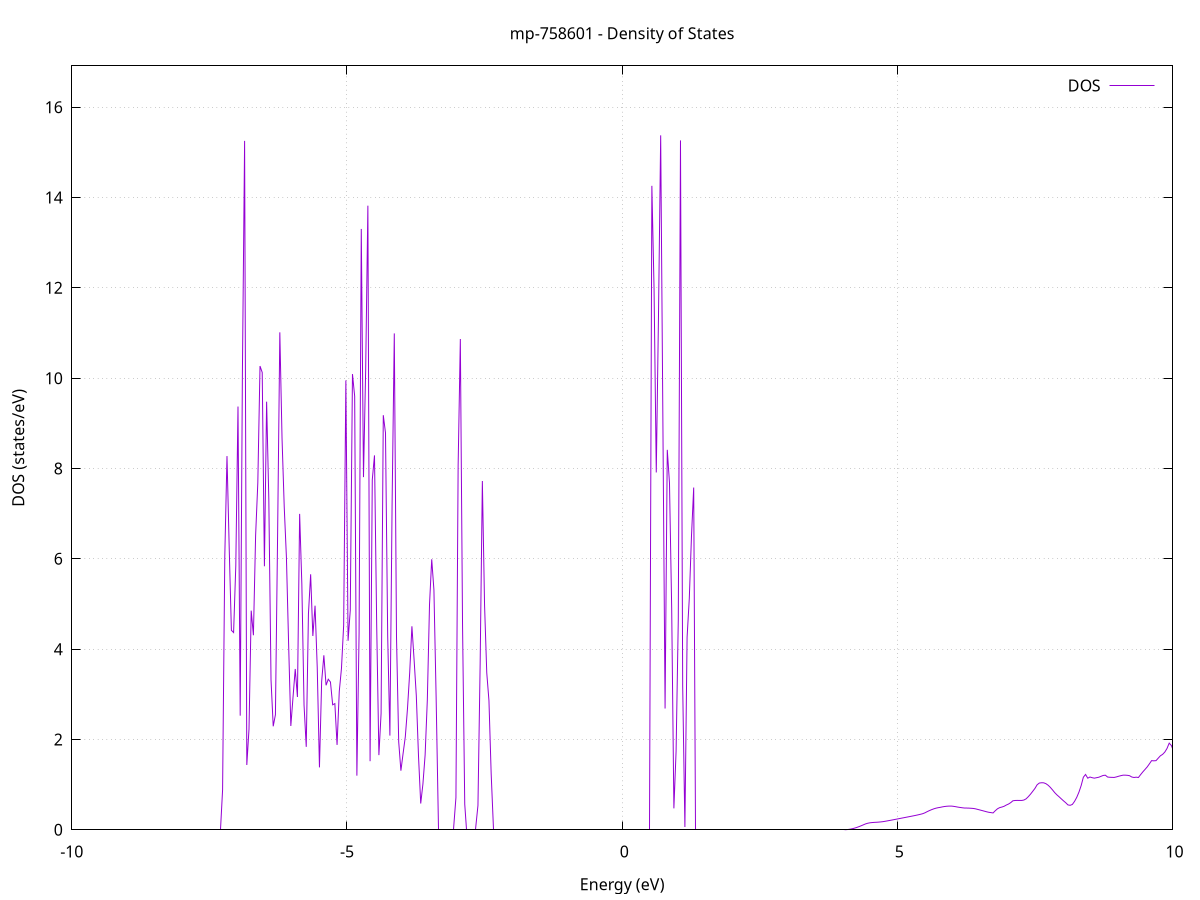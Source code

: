 set title 'mp-758601 - Density of States'
set xlabel 'Energy (eV)'
set ylabel 'DOS (states/eV)'
set grid
set xrange [-10:10]
set yrange [0:16.915]
set xzeroaxis lt -1
set terminal png size 800,600
set output 'mp-758601_dos_gnuplot.png'
plot '-' using 1:2 with lines title 'DOS'
-54.340600 0.000000
-54.300600 0.000000
-54.260600 0.000000
-54.220600 0.000000
-54.180600 0.000000
-54.140600 0.000000
-54.100600 0.000000
-54.060600 0.000000
-54.020600 0.000000
-53.980600 0.000000
-53.940600 0.000000
-53.900600 0.000000
-53.860600 0.000000
-53.820600 0.000000
-53.780600 0.000000
-53.740600 0.000000
-53.700600 0.000000
-53.660600 0.000000
-53.620600 0.000000
-53.580600 0.000000
-53.540600 0.000000
-53.500600 0.000000
-53.460600 0.000000
-53.420600 0.000000
-53.380600 0.000000
-53.340600 0.000000
-53.300600 0.000000
-53.260600 0.000000
-53.220600 0.000000
-53.180600 0.000000
-53.140600 0.000000
-53.100600 0.000000
-53.060600 0.000000
-53.020600 0.000000
-52.980600 0.000000
-52.940600 0.000000
-52.900600 0.000000
-52.860600 0.000000
-52.820600 0.000000
-52.780600 0.000000
-52.740600 0.000000
-52.700600 0.000000
-52.660600 0.000000
-52.620600 0.000000
-52.580600 0.000000
-52.540600 0.000000
-52.500600 0.000000
-52.460600 0.000000
-52.420600 0.000000
-52.380600 0.000000
-52.340600 0.000000
-52.300600 0.000000
-52.260600 0.000000
-52.220600 0.000000
-52.180600 0.000000
-52.140600 0.000000
-52.100600 0.000000
-52.060600 0.000000
-52.020600 0.000000
-51.980600 0.000000
-51.940600 0.000000
-51.900600 0.000000
-51.860600 0.000000
-51.820600 0.000000
-51.780600 0.000000
-51.740600 0.000000
-51.700600 0.000000
-51.660600 0.000000
-51.620600 0.000000
-51.580600 0.000000
-51.540600 0.000000
-51.500600 0.000000
-51.460600 0.000000
-51.420600 0.000000
-51.380600 0.000000
-51.340600 0.000000
-51.300600 0.000000
-51.260600 0.000000
-51.220600 0.000000
-51.180600 0.000000
-51.140600 0.000000
-51.100600 0.000000
-51.060600 0.000000
-51.020600 0.000000
-50.980600 0.000000
-50.940600 0.000000
-50.900600 0.000000
-50.860600 0.000000
-50.820600 0.000000
-50.780600 0.000000
-50.740600 0.000000
-50.700600 0.000000
-50.660600 0.000000
-50.620600 0.000000
-50.580600 0.000000
-50.540600 0.000000
-50.500600 81.919300
-50.460600 0.000000
-50.420600 0.000000
-50.380600 0.000000
-50.340600 0.000000
-50.300600 0.000000
-50.260600 0.000000
-50.220600 0.000000
-50.180600 0.000000
-50.140600 0.000000
-50.100600 0.000000
-50.060600 0.000000
-50.020600 0.000000
-49.980600 0.000000
-49.940600 0.000000
-49.900600 0.000000
-49.860600 0.000000
-49.820600 0.000000
-49.780600 0.000000
-49.740600 0.000000
-49.700600 0.000000
-49.660600 0.000000
-49.620600 0.000000
-49.580600 0.000000
-49.540600 0.000000
-49.500600 0.000000
-49.460600 0.000000
-49.420500 0.000000
-49.380500 0.000000
-49.340500 0.000000
-49.300500 0.000000
-49.260500 0.000000
-49.220500 0.000000
-49.180500 0.000000
-49.140500 0.000000
-49.100500 0.000000
-49.060500 0.000000
-49.020500 0.000000
-48.980500 0.000000
-48.940500 0.000000
-48.900500 0.000000
-48.860500 0.000000
-48.820500 0.000000
-48.780500 0.000000
-48.740500 0.000000
-48.700500 0.000000
-48.660500 0.000000
-48.620500 0.000000
-48.580500 0.000000
-48.540500 0.000000
-48.500500 0.000000
-48.460500 0.000000
-48.420500 0.000000
-48.380500 0.000000
-48.340500 0.000000
-48.300500 0.000000
-48.260500 0.000000
-48.220500 0.000000
-48.180500 0.000000
-48.140500 0.000000
-48.100500 0.000000
-48.060500 0.000000
-48.020500 0.000000
-47.980500 0.000000
-47.940500 0.000000
-47.900500 0.000000
-47.860500 0.000000
-47.820500 0.000000
-47.780500 0.000000
-47.740500 0.000000
-47.700500 0.000000
-47.660500 0.000000
-47.620500 0.000000
-47.580500 0.000000
-47.540500 0.000000
-47.500500 0.000000
-47.460500 0.000000
-47.420500 0.000000
-47.380500 0.000000
-47.340500 0.000000
-47.300500 0.000000
-47.260500 0.000000
-47.220500 0.000000
-47.180500 0.000000
-47.140500 0.000000
-47.100500 0.000000
-47.060500 0.000000
-47.020500 0.000000
-46.980500 0.000000
-46.940500 0.000000
-46.900500 0.000000
-46.860500 0.000000
-46.820500 0.000000
-46.780500 0.000000
-46.740500 0.000000
-46.700500 0.000000
-46.660500 0.000000
-46.620500 0.000000
-46.580500 0.000000
-46.540500 0.000000
-46.500500 0.000000
-46.460500 0.000000
-46.420500 0.000000
-46.380500 0.000000
-46.340500 0.000000
-46.300500 0.000000
-46.260500 0.000000
-46.220500 0.000000
-46.180500 0.000000
-46.140500 0.000000
-46.100500 0.000000
-46.060500 0.000000
-46.020500 0.000000
-45.980500 0.000000
-45.940500 0.000000
-45.900500 0.000000
-45.860500 0.000000
-45.820500 0.000000
-45.780500 0.000000
-45.740500 0.000000
-45.700500 0.000000
-45.660500 0.000000
-45.620500 0.000000
-45.580500 0.000000
-45.540500 0.000000
-45.500500 0.000000
-45.460500 0.000000
-45.420500 0.000000
-45.380500 0.000000
-45.340500 0.000000
-45.300500 0.000000
-45.260500 0.000000
-45.220500 0.000000
-45.180500 0.000000
-45.140500 0.000000
-45.100500 0.000000
-45.060500 0.000000
-45.020500 0.000000
-44.980500 0.000000
-44.940500 0.000000
-44.900500 0.000000
-44.860500 0.000000
-44.820500 0.000000
-44.780500 0.000000
-44.740500 0.000000
-44.700500 0.000000
-44.660500 0.000000
-44.620500 0.000000
-44.580500 0.000000
-44.540500 0.000000
-44.500500 0.000000
-44.460500 0.000000
-44.420500 0.000000
-44.380500 0.000000
-44.340500 0.000000
-44.300500 0.000000
-44.260500 0.000000
-44.220500 0.000000
-44.180500 0.000000
-44.140500 0.000000
-44.100500 0.000000
-44.060500 0.000000
-44.020500 0.000000
-43.980500 0.000000
-43.940500 0.000000
-43.900500 0.000000
-43.860500 0.000000
-43.820500 0.000000
-43.780500 0.000000
-43.740500 0.000000
-43.700500 0.000000
-43.660500 0.000000
-43.620500 0.000000
-43.580500 0.000000
-43.540500 0.000000
-43.500500 0.000000
-43.460500 0.000000
-43.420500 0.000000
-43.380500 0.000000
-43.340500 0.000000
-43.300500 0.000000
-43.260500 0.000000
-43.220500 0.000000
-43.180500 0.000000
-43.140500 0.000000
-43.100500 0.000000
-43.060500 0.000000
-43.020500 0.000000
-42.980500 0.000000
-42.940500 0.000000
-42.900500 0.000000
-42.860500 0.000000
-42.820500 0.000000
-42.780500 0.000000
-42.740500 0.000000
-42.700500 0.000000
-42.660500 0.000000
-42.620500 0.000000
-42.580500 0.000000
-42.540500 0.000000
-42.500500 0.000000
-42.460500 0.000000
-42.420500 0.000000
-42.380500 0.000000
-42.340500 0.000000
-42.300500 0.000000
-42.260500 0.000000
-42.220500 0.000000
-42.180500 0.000000
-42.140500 0.000000
-42.100500 0.000000
-42.060500 0.000000
-42.020500 0.000000
-41.980500 0.000000
-41.940500 0.000000
-41.900500 0.000000
-41.860500 0.000000
-41.820500 0.000000
-41.780500 0.000000
-41.740500 0.000000
-41.700500 0.000000
-41.660500 0.000000
-41.620500 0.000000
-41.580500 0.000000
-41.540500 0.000000
-41.500500 0.000000
-41.460500 0.000000
-41.420500 0.000000
-41.380500 0.000000
-41.340500 0.000000
-41.300500 0.000000
-41.260500 0.000000
-41.220500 0.000000
-41.180400 0.000000
-41.140400 0.000000
-41.100400 0.000000
-41.060400 0.000000
-41.020400 0.000000
-40.980400 0.000000
-40.940400 0.000000
-40.900400 0.000000
-40.860400 0.000000
-40.820400 0.000000
-40.780400 0.000000
-40.740400 0.000000
-40.700400 0.000000
-40.660400 0.000000
-40.620400 0.000000
-40.580400 0.000000
-40.540400 0.000000
-40.500400 0.000000
-40.460400 0.000000
-40.420400 0.000000
-40.380400 0.000000
-40.340400 0.000000
-40.300400 0.000000
-40.260400 0.000000
-40.220400 0.000000
-40.180400 0.000000
-40.140400 0.000000
-40.100400 0.000000
-40.060400 0.000000
-40.020400 0.000000
-39.980400 0.000000
-39.940400 0.000000
-39.900400 0.000000
-39.860400 0.000000
-39.820400 0.000000
-39.780400 0.000000
-39.740400 0.000000
-39.700400 0.000000
-39.660400 0.000000
-39.620400 0.000000
-39.580400 0.000000
-39.540400 0.000000
-39.500400 0.000000
-39.460400 0.000000
-39.420400 0.000000
-39.380400 0.000000
-39.340400 0.000000
-39.300400 0.000000
-39.260400 0.000000
-39.220400 0.000000
-39.180400 0.000000
-39.140400 0.000000
-39.100400 0.000000
-39.060400 0.000000
-39.020400 0.000000
-38.980400 0.000000
-38.940400 0.000000
-38.900400 0.000000
-38.860400 0.000000
-38.820400 0.000000
-38.780400 0.000000
-38.740400 0.000000
-38.700400 0.000000
-38.660400 0.000000
-38.620400 0.000000
-38.580400 0.000000
-38.540400 0.000000
-38.500400 0.000000
-38.460400 0.000000
-38.420400 0.000000
-38.380400 0.000000
-38.340400 0.000000
-38.300400 0.000000
-38.260400 0.000000
-38.220400 0.000000
-38.180400 0.000000
-38.140400 0.000000
-38.100400 0.000000
-38.060400 0.000000
-38.020400 0.000000
-37.980400 0.000000
-37.940400 0.000000
-37.900400 0.000000
-37.860400 0.000000
-37.820400 0.000000
-37.780400 0.000000
-37.740400 0.000000
-37.700400 0.000000
-37.660400 0.000000
-37.620400 0.000000
-37.580400 0.000000
-37.540400 0.000000
-37.500400 0.000000
-37.460400 0.000000
-37.420400 0.000000
-37.380400 0.000000
-37.340400 0.000000
-37.300400 0.000000
-37.260400 0.000000
-37.220400 0.000000
-37.180400 0.000000
-37.140400 0.000000
-37.100400 0.000000
-37.060400 0.000000
-37.020400 0.000000
-36.980400 0.000000
-36.940400 0.000000
-36.900400 0.000000
-36.860400 0.000000
-36.820400 0.000000
-36.780400 0.000000
-36.740400 0.000000
-36.700400 0.000000
-36.660400 0.000000
-36.620400 0.000000
-36.580400 0.000000
-36.540400 0.000000
-36.500400 0.000000
-36.460400 0.000000
-36.420400 0.000000
-36.380400 0.000000
-36.340400 0.000000
-36.300400 0.000000
-36.260400 0.000000
-36.220400 0.000000
-36.180400 0.000000
-36.140400 0.000000
-36.100400 0.000000
-36.060400 0.000000
-36.020400 0.000000
-35.980400 0.000000
-35.940400 0.000000
-35.900400 0.000000
-35.860400 0.000000
-35.820400 0.000000
-35.780400 0.000000
-35.740400 0.000000
-35.700400 0.000000
-35.660400 0.000000
-35.620400 0.000000
-35.580400 0.000000
-35.540400 0.000000
-35.500400 0.000000
-35.460400 0.000000
-35.420400 0.000000
-35.380400 0.000000
-35.340400 0.000000
-35.300400 0.000000
-35.260400 0.000000
-35.220400 0.000000
-35.180400 0.000000
-35.140400 0.000000
-35.100400 0.000000
-35.060400 0.000000
-35.020400 0.000000
-34.980400 0.000000
-34.940400 0.000000
-34.900400 0.000000
-34.860400 0.000000
-34.820400 0.000000
-34.780400 0.000000
-34.740400 0.000000
-34.700400 0.000000
-34.660400 0.000000
-34.620400 0.000000
-34.580400 0.000000
-34.540400 0.000000
-34.500400 0.000000
-34.460400 0.000000
-34.420400 0.000000
-34.380400 0.000000
-34.340400 0.000000
-34.300400 0.000000
-34.260400 0.000000
-34.220400 0.000000
-34.180400 0.000000
-34.140400 0.000000
-34.100400 0.000000
-34.060400 0.000000
-34.020400 0.000000
-33.980400 0.000000
-33.940400 0.000000
-33.900400 0.000000
-33.860400 0.000000
-33.820400 0.000000
-33.780400 0.000000
-33.740400 0.000000
-33.700400 0.000000
-33.660400 0.000000
-33.620400 0.000000
-33.580400 0.000000
-33.540400 0.000000
-33.500400 0.000000
-33.460400 0.000000
-33.420400 0.000000
-33.380400 0.000000
-33.340400 0.000000
-33.300400 0.000000
-33.260400 0.000000
-33.220400 0.000000
-33.180400 0.000000
-33.140400 0.000000
-33.100400 0.000000
-33.060400 0.000000
-33.020400 0.000000
-32.980400 0.000000
-32.940300 0.000000
-32.900300 0.000000
-32.860300 0.000000
-32.820300 0.000000
-32.780300 0.000000
-32.740300 0.000000
-32.700300 0.000000
-32.660300 0.000000
-32.620300 0.000000
-32.580300 0.000000
-32.540300 0.000000
-32.500300 0.000000
-32.460300 0.000000
-32.420300 0.000000
-32.380300 0.000000
-32.340300 0.000000
-32.300300 0.000000
-32.260300 0.000000
-32.220300 0.000000
-32.180300 0.000000
-32.140300 0.000000
-32.100300 0.000000
-32.060300 0.000000
-32.020300 0.000000
-31.980300 0.000000
-31.940300 0.000000
-31.900300 0.000000
-31.860300 0.000000
-31.820300 0.000000
-31.780300 0.000000
-31.740300 0.000000
-31.700300 0.000000
-31.660300 0.000000
-31.620300 0.000000
-31.580300 0.000000
-31.540300 0.000000
-31.500300 0.000000
-31.460300 0.000000
-31.420300 0.000000
-31.380300 0.000000
-31.340300 0.000000
-31.300300 0.000000
-31.260300 0.000000
-31.220300 0.000000
-31.180300 0.000000
-31.140300 0.000000
-31.100300 0.000000
-31.060300 0.000000
-31.020300 0.000000
-30.980300 0.000000
-30.940300 0.000000
-30.900300 0.000000
-30.860300 0.000000
-30.820300 0.000000
-30.780300 0.000000
-30.740300 0.000000
-30.700300 0.000000
-30.660300 0.000000
-30.620300 0.000000
-30.580300 0.000000
-30.540300 0.000000
-30.500300 0.000000
-30.460300 0.000000
-30.420300 0.000000
-30.380300 0.000000
-30.340300 0.000000
-30.300300 0.000000
-30.260300 0.000000
-30.220300 0.000000
-30.180300 0.000000
-30.140300 0.000000
-30.100300 0.000000
-30.060300 0.000000
-30.020300 0.000000
-29.980300 0.000000
-29.940300 0.000000
-29.900300 0.000000
-29.860300 0.000000
-29.820300 0.000000
-29.780300 0.000000
-29.740300 0.000000
-29.700300 0.000000
-29.660300 0.000000
-29.620300 0.000000
-29.580300 0.000000
-29.540300 0.000000
-29.500300 0.000000
-29.460300 0.000000
-29.420300 0.000000
-29.380300 0.000000
-29.340300 0.000000
-29.300300 0.000000
-29.260300 0.000000
-29.220300 0.000000
-29.180300 0.000000
-29.140300 0.000000
-29.100300 0.000000
-29.060300 0.000000
-29.020300 0.000000
-28.980300 0.000000
-28.940300 0.000000
-28.900300 0.000000
-28.860300 0.000000
-28.820300 0.000000
-28.780300 0.000000
-28.740300 0.000000
-28.700300 0.000000
-28.660300 0.000000
-28.620300 0.000000
-28.580300 0.000000
-28.540300 0.000000
-28.500300 0.000000
-28.460300 0.000000
-28.420300 0.000000
-28.380300 0.000000
-28.340300 0.000000
-28.300300 0.000000
-28.260300 0.000000
-28.220300 0.000000
-28.180300 0.000000
-28.140300 0.000000
-28.100300 0.000000
-28.060300 0.000000
-28.020300 0.000000
-27.980300 0.000000
-27.940300 0.000000
-27.900300 0.000000
-27.860300 0.000000
-27.820300 0.000000
-27.780300 0.000000
-27.740300 0.000000
-27.700300 0.000000
-27.660300 0.000000
-27.620300 0.000000
-27.580300 0.000000
-27.540300 0.000000
-27.500300 0.000000
-27.460300 0.000000
-27.420300 0.000000
-27.380300 0.000000
-27.340300 0.000000
-27.300300 0.000000
-27.260300 0.000000
-27.220300 0.000000
-27.180300 0.000000
-27.140300 0.000000
-27.100300 0.000000
-27.060300 0.000000
-27.020300 0.000000
-26.980300 0.000000
-26.940300 0.000000
-26.900300 0.000000
-26.860300 0.000000
-26.820300 0.000000
-26.780300 0.000000
-26.740300 0.000000
-26.700300 0.000000
-26.660300 0.000000
-26.620300 0.000000
-26.580300 0.000000
-26.540300 0.000000
-26.500300 0.000000
-26.460300 0.000000
-26.420300 0.000000
-26.380300 0.000000
-26.340300 0.000000
-26.300300 0.000000
-26.260300 0.000000
-26.220300 0.000000
-26.180300 0.000000
-26.140300 0.000000
-26.100300 0.000000
-26.060300 0.000000
-26.020300 0.000000
-25.980300 0.000000
-25.940300 0.000000
-25.900300 0.000000
-25.860300 0.000000
-25.820300 0.000000
-25.780300 0.000000
-25.740300 0.000000
-25.700300 0.000000
-25.660300 0.000000
-25.620300 0.000000
-25.580300 0.000000
-25.540300 0.000000
-25.500300 0.000000
-25.460300 0.000000
-25.420300 0.000000
-25.380300 0.000000
-25.340300 0.000000
-25.300300 0.000000
-25.260300 0.000000
-25.220300 0.000000
-25.180300 0.000000
-25.140300 0.000000
-25.100300 0.000000
-25.060300 0.000000
-25.020300 0.000000
-24.980300 0.000000
-24.940300 0.000000
-24.900300 0.000000
-24.860300 0.000000
-24.820300 0.000000
-24.780300 0.000000
-24.740300 0.000000
-24.700200 0.000000
-24.660200 0.000000
-24.620200 0.000000
-24.580200 0.000000
-24.540200 0.000000
-24.500200 0.000000
-24.460200 0.000000
-24.420200 1.966200
-24.380200 5.095800
-24.340200 8.938800
-24.300200 7.732400
-24.260200 2.496600
-24.220200 0.000000
-24.180200 0.000000
-24.140200 0.000000
-24.100200 0.000000
-24.060200 0.000000
-24.020200 0.000000
-23.980200 2.233300
-23.940200 5.059800
-23.900200 20.601200
-23.860200 12.295300
-23.820200 2.234800
-23.780200 13.708500
-23.740200 13.222000
-23.700200 0.000000
-23.660200 0.000000
-23.620200 0.000000
-23.580200 49.134000
-23.540200 15.396500
-23.500200 0.000000
-23.460200 0.000000
-23.420200 0.000000
-23.380200 0.000000
-23.340200 0.000000
-23.300200 0.000000
-23.260200 0.000000
-23.220200 0.000000
-23.180200 0.000000
-23.140200 0.000000
-23.100200 0.000000
-23.060200 0.000000
-23.020200 0.000000
-22.980200 0.000000
-22.940200 0.000000
-22.900200 0.000000
-22.860200 0.000000
-22.820200 0.000000
-22.780200 0.000000
-22.740200 0.000000
-22.700200 0.000000
-22.660200 0.000000
-22.620200 0.000000
-22.580200 0.000000
-22.540200 0.000000
-22.500200 0.000000
-22.460200 0.000000
-22.420200 0.000000
-22.380200 0.000000
-22.340200 0.000000
-22.300200 0.000000
-22.260200 0.000000
-22.220200 0.000000
-22.180200 0.000000
-22.140200 0.000000
-22.100200 0.000000
-22.060200 0.000000
-22.020200 0.000000
-21.980200 0.000000
-21.940200 0.000000
-21.900200 0.000000
-21.860200 0.000000
-21.820200 0.000000
-21.780200 0.000000
-21.740200 0.000000
-21.700200 0.000000
-21.660200 0.000000
-21.620200 0.000000
-21.580200 0.000000
-21.540200 0.000000
-21.500200 0.000000
-21.460200 0.000000
-21.420200 0.000000
-21.380200 0.000000
-21.340200 0.000000
-21.300200 0.000000
-21.260200 0.000000
-21.220200 0.000000
-21.180200 0.000000
-21.140200 0.000000
-21.100200 0.000000
-21.060200 0.000000
-21.020200 0.000000
-20.980200 0.000000
-20.940200 0.000000
-20.900200 0.000000
-20.860200 0.000000
-20.820200 0.000000
-20.780200 0.000000
-20.740200 0.000000
-20.700200 0.000000
-20.660200 0.000000
-20.620200 0.000000
-20.580200 0.000000
-20.540200 0.000000
-20.500200 0.000000
-20.460200 0.000000
-20.420200 0.000000
-20.380200 0.000000
-20.340200 0.000000
-20.300200 0.000000
-20.260200 0.000000
-20.220200 0.000000
-20.180200 0.000000
-20.140200 0.000000
-20.100200 0.000000
-20.060200 0.000000
-20.020200 0.000000
-19.980200 0.000000
-19.940200 0.000000
-19.900200 0.000000
-19.860200 0.000000
-19.820200 0.000000
-19.780200 0.000000
-19.740200 0.000000
-19.700200 0.000000
-19.660200 0.000000
-19.620200 0.000000
-19.580200 0.000000
-19.540200 0.000000
-19.500200 0.000000
-19.460200 0.000000
-19.420200 0.000000
-19.380200 0.000000
-19.340200 0.000000
-19.300200 0.000000
-19.260200 0.000000
-19.220200 0.000000
-19.180200 0.000000
-19.140200 0.000000
-19.100200 0.000000
-19.060200 0.000000
-19.020200 0.000000
-18.980200 0.000000
-18.940200 0.000000
-18.900200 0.000000
-18.860200 0.000000
-18.820200 0.000000
-18.780200 0.000000
-18.740200 0.000000
-18.700200 0.000000
-18.660200 0.000000
-18.620200 0.000000
-18.580200 0.000000
-18.540200 0.000000
-18.500200 0.000000
-18.460200 0.000000
-18.420200 0.000000
-18.380200 0.000000
-18.340200 0.000000
-18.300200 0.000000
-18.260200 0.000000
-18.220200 0.000000
-18.180200 0.000000
-18.140200 0.000000
-18.100200 0.000000
-18.060200 0.000000
-18.020200 0.000000
-17.980200 0.000000
-17.940200 0.000000
-17.900200 0.000000
-17.860200 0.000000
-17.820200 0.000000
-17.780200 0.000000
-17.740200 0.000000
-17.700200 0.000000
-17.660200 0.000000
-17.620200 0.000000
-17.580200 0.000000
-17.540200 0.000000
-17.500200 0.000000
-17.460200 0.000000
-17.420200 0.000000
-17.380200 0.000000
-17.340200 0.000000
-17.300200 0.000000
-17.260200 0.000000
-17.220200 0.000000
-17.180200 0.000000
-17.140200 0.000000
-17.100200 0.000000
-17.060200 0.000000
-17.020200 0.000000
-16.980200 0.000000
-16.940200 0.000000
-16.900200 0.000000
-16.860200 0.000000
-16.820200 0.000000
-16.780200 0.000000
-16.740200 0.000000
-16.700200 0.000000
-16.660200 0.000000
-16.620200 0.000000
-16.580200 0.000000
-16.540200 0.000000
-16.500200 0.000000
-16.460100 0.000000
-16.420100 0.000000
-16.380100 0.000000
-16.340100 0.000000
-16.300100 0.000000
-16.260100 0.000000
-16.220100 0.000000
-16.180100 0.000000
-16.140100 0.000000
-16.100100 0.000000
-16.060100 0.000000
-16.020100 0.000000
-15.980100 0.000000
-15.940100 0.000000
-15.900100 0.000000
-15.860100 0.000000
-15.820100 0.000000
-15.780100 0.000000
-15.740100 0.000000
-15.700100 0.000000
-15.660100 0.000000
-15.620100 0.000000
-15.580100 0.000000
-15.540100 0.000000
-15.500100 0.000000
-15.460100 0.000000
-15.420100 0.000000
-15.380100 0.000000
-15.340100 0.000000
-15.300100 0.000000
-15.260100 0.000000
-15.220100 0.000000
-15.180100 0.000000
-15.140100 0.000000
-15.100100 0.000000
-15.060100 0.000000
-15.020100 0.000000
-14.980100 0.000000
-14.940100 0.000000
-14.900100 0.000000
-14.860100 0.000000
-14.820100 0.000000
-14.780100 0.000000
-14.740100 0.000000
-14.700100 0.000000
-14.660100 0.000000
-14.620100 0.000000
-14.580100 0.000000
-14.540100 0.000000
-14.500100 0.000000
-14.460100 0.000000
-14.420100 0.000000
-14.380100 0.000000
-14.340100 0.000000
-14.300100 0.000000
-14.260100 0.000000
-14.220100 0.000000
-14.180100 0.000000
-14.140100 0.000000
-14.100100 0.000000
-14.060100 0.000000
-14.020100 0.000000
-13.980100 0.000000
-13.940100 0.000000
-13.900100 0.000000
-13.860100 0.000000
-13.820100 0.000000
-13.780100 0.000000
-13.740100 0.000000
-13.700100 0.000000
-13.660100 0.000000
-13.620100 0.000000
-13.580100 0.000000
-13.540100 0.000000
-13.500100 0.000000
-13.460100 0.000000
-13.420100 0.000000
-13.380100 0.000000
-13.340100 0.000000
-13.300100 0.000000
-13.260100 0.000000
-13.220100 0.000000
-13.180100 0.000000
-13.140100 0.000000
-13.100100 0.000000
-13.060100 0.000000
-13.020100 0.000000
-12.980100 0.000000
-12.940100 0.000000
-12.900100 0.000000
-12.860100 0.000000
-12.820100 0.000000
-12.780100 0.000000
-12.740100 0.000000
-12.700100 0.000000
-12.660100 0.000000
-12.620100 0.000000
-12.580100 0.000000
-12.540100 0.000000
-12.500100 0.000000
-12.460100 0.000000
-12.420100 0.000000
-12.380100 0.000000
-12.340100 0.000000
-12.300100 0.000000
-12.260100 0.000000
-12.220100 0.000000
-12.180100 0.000000
-12.140100 0.000000
-12.100100 0.000000
-12.060100 0.000000
-12.020100 0.000000
-11.980100 0.000000
-11.940100 0.000000
-11.900100 0.000000
-11.860100 0.000000
-11.820100 0.000000
-11.780100 0.000000
-11.740100 0.000000
-11.700100 0.000000
-11.660100 0.000000
-11.620100 0.000000
-11.580100 0.000000
-11.540100 0.000000
-11.500100 0.000000
-11.460100 0.000000
-11.420100 0.000000
-11.380100 0.000000
-11.340100 0.000000
-11.300100 0.000000
-11.260100 0.000000
-11.220100 0.000000
-11.180100 0.000000
-11.140100 0.000000
-11.100100 0.000000
-11.060100 0.000000
-11.020100 0.000000
-10.980100 0.000000
-10.940100 0.000000
-10.900100 0.000000
-10.860100 0.000000
-10.820100 0.000000
-10.780100 0.000000
-10.740100 0.000000
-10.700100 0.000000
-10.660100 0.000000
-10.620100 0.000000
-10.580100 0.000000
-10.540100 0.000000
-10.500100 0.000000
-10.460100 0.000000
-10.420100 0.000000
-10.380100 0.000000
-10.340100 0.000000
-10.300100 0.000000
-10.260100 0.000000
-10.220100 0.000000
-10.180100 0.000000
-10.140100 0.000000
-10.100100 0.000000
-10.060100 0.000000
-10.020100 0.000000
-9.980100 0.000000
-9.940100 0.000000
-9.900100 0.000000
-9.860100 0.000000
-9.820100 0.000000
-9.780100 0.000000
-9.740100 0.000000
-9.700100 0.000000
-9.660100 0.000000
-9.620100 0.000000
-9.580100 0.000000
-9.540100 0.000000
-9.500100 0.000000
-9.460100 0.000000
-9.420100 0.000000
-9.380100 0.000000
-9.340100 0.000000
-9.300100 0.000000
-9.260100 0.000000
-9.220100 0.000000
-9.180100 0.000000
-9.140100 0.000000
-9.100100 0.000000
-9.060100 0.000000
-9.020100 0.000000
-8.980100 0.000000
-8.940100 0.000000
-8.900100 0.000000
-8.860100 0.000000
-8.820100 0.000000
-8.780100 0.000000
-8.740100 0.000000
-8.700100 0.000000
-8.660100 0.000000
-8.620100 0.000000
-8.580100 0.000000
-8.540100 0.000000
-8.500100 0.000000
-8.460100 0.000000
-8.420100 0.000000
-8.380100 0.000000
-8.340100 0.000000
-8.300100 0.000000
-8.260100 0.000000
-8.220000 0.000000
-8.180000 0.000000
-8.140000 0.000000
-8.100000 0.000000
-8.060000 0.000000
-8.020000 0.000000
-7.980000 0.000000
-7.940000 0.000000
-7.900000 0.000000
-7.860000 0.000000
-7.820000 0.000000
-7.780000 0.000000
-7.740000 0.000000
-7.700000 0.000000
-7.660000 0.000000
-7.620000 0.000000
-7.580000 0.000000
-7.540000 0.000000
-7.500000 0.000000
-7.460000 0.000000
-7.420000 0.000000
-7.380000 0.000000
-7.340000 0.000000
-7.300000 0.000000
-7.260000 0.882900
-7.220000 6.052400
-7.180000 8.274700
-7.140000 6.256400
-7.100000 4.416100
-7.060000 4.367400
-7.020000 5.846100
-6.980000 9.372300
-6.940000 2.527400
-6.900000 10.112200
-6.860000 15.254600
-6.820000 1.434400
-6.780000 2.229900
-6.740000 4.852900
-6.700000 4.307700
-6.660000 6.516300
-6.620000 7.681600
-6.580000 10.268000
-6.540000 10.126500
-6.500000 5.834300
-6.460000 9.479300
-6.420000 7.316900
-6.380000 3.319800
-6.340000 2.291300
-6.300000 2.546900
-6.260000 6.566100
-6.220000 11.015100
-6.180000 8.673400
-6.140000 7.150900
-6.100000 6.030800
-6.060000 4.101700
-6.020000 2.298300
-5.980000 2.938600
-5.940000 3.560500
-5.900000 2.939900
-5.860000 6.995400
-5.820000 5.443200
-5.780000 2.764000
-5.740000 1.836100
-5.700000 4.783900
-5.660000 5.656900
-5.620000 4.290600
-5.580000 4.962300
-5.540000 3.585800
-5.500000 1.381400
-5.460000 3.283700
-5.420000 3.863000
-5.380000 3.199700
-5.340000 3.333300
-5.300000 3.271500
-5.260000 2.767300
-5.220000 2.794100
-5.180000 1.879100
-5.140000 3.061200
-5.100000 3.573000
-5.060000 4.530900
-5.020000 9.950200
-4.980000 4.185000
-4.940000 4.859300
-4.900000 10.090800
-4.860000 9.598200
-4.820000 1.197800
-4.780000 4.343600
-4.740000 13.304900
-4.700000 7.809100
-4.660000 10.198400
-4.620000 13.819500
-4.580000 1.518000
-4.540000 7.749600
-4.500000 8.290000
-4.460000 4.538100
-4.420000 1.652600
-4.380000 2.579000
-4.340000 9.180100
-4.300000 8.790400
-4.260000 4.284300
-4.220000 2.085700
-4.180000 7.211700
-4.140000 10.991800
-4.100000 4.271200
-4.060000 1.947900
-4.020000 1.308200
-3.980000 1.691500
-3.940000 2.058400
-3.900000 2.690100
-3.860000 3.481400
-3.820000 4.505600
-3.780000 3.758600
-3.740000 2.969100
-3.700000 1.627200
-3.660000 0.581300
-3.620000 1.012700
-3.580000 1.654900
-3.540000 2.871900
-3.500000 4.989900
-3.460000 5.989100
-3.420000 5.310200
-3.380000 2.938200
-3.340000 0.000000
-3.300000 0.000000
-3.260000 0.000000
-3.220000 0.000000
-3.180000 0.000000
-3.140000 0.000000
-3.100000 0.000000
-3.060000 0.000000
-3.020000 0.712100
-2.980000 8.070200
-2.940000 10.867700
-2.900000 4.530100
-2.860000 0.566900
-2.820000 0.000000
-2.780000 0.000000
-2.740000 0.000000
-2.700000 0.000000
-2.660000 0.000000
-2.620000 0.538100
-2.580000 3.669400
-2.540000 7.722400
-2.500000 4.978200
-2.460000 3.475900
-2.420000 2.857900
-2.380000 1.247600
-2.340000 0.000000
-2.300000 0.000000
-2.260000 0.000000
-2.220000 0.000000
-2.180000 0.000000
-2.140000 0.000000
-2.100000 0.000000
-2.060000 0.000000
-2.020000 0.000000
-1.980000 0.000000
-1.940000 0.000000
-1.900000 0.000000
-1.860000 0.000000
-1.820000 0.000000
-1.780000 0.000000
-1.740000 0.000000
-1.700000 0.000000
-1.660000 0.000000
-1.620000 0.000000
-1.580000 0.000000
-1.540000 0.000000
-1.500000 0.000000
-1.460000 0.000000
-1.420000 0.000000
-1.380000 0.000000
-1.340000 0.000000
-1.300000 0.000000
-1.260000 0.000000
-1.220000 0.000000
-1.180000 0.000000
-1.140000 0.000000
-1.100000 0.000000
-1.060000 0.000000
-1.020000 0.000000
-0.980000 0.000000
-0.940000 0.000000
-0.900000 0.000000
-0.860000 0.000000
-0.820000 0.000000
-0.780000 0.000000
-0.740000 0.000000
-0.700000 0.000000
-0.660000 0.000000
-0.620000 0.000000
-0.580000 0.000000
-0.540000 0.000000
-0.500000 0.000000
-0.460000 0.000000
-0.420000 0.000000
-0.380000 0.000000
-0.340000 0.000000
-0.300000 0.000000
-0.260000 0.000000
-0.220000 0.000000
-0.180000 0.000000
-0.140000 0.000000
-0.100000 0.000000
-0.060000 0.000000
-0.020000 0.000000
0.020100 0.000000
0.060100 0.000000
0.100100 0.000000
0.140100 0.000000
0.180100 0.000000
0.220100 0.000000
0.260100 0.000000
0.300100 0.000000
0.340100 0.000000
0.380100 0.000000
0.420100 0.000000
0.460100 0.000000
0.500100 0.000000
0.540100 14.258700
0.580100 11.961200
0.620100 7.911900
0.660100 11.351900
0.700100 15.377400
0.740100 9.073500
0.780100 2.685500
0.820100 8.412800
0.860100 7.681200
0.900100 4.907500
0.940100 0.474200
0.980100 1.738700
1.020100 4.649000
1.060100 15.265000
1.100100 3.183000
1.140100 0.061600
1.180100 4.262400
1.220100 5.121600
1.260100 6.507600
1.300100 7.578200
1.340100 0.000000
1.380100 0.000000
1.420100 0.000000
1.460100 0.000000
1.500100 0.000000
1.540100 0.000000
1.580100 0.000000
1.620100 0.000000
1.660100 0.000000
1.700100 0.000000
1.740100 0.000000
1.780100 0.000000
1.820100 0.000000
1.860100 0.000000
1.900100 0.000000
1.940100 0.000000
1.980100 0.000000
2.020100 0.000000
2.060100 0.000000
2.100100 0.000000
2.140100 0.000000
2.180100 0.000000
2.220100 0.000000
2.260100 0.000000
2.300100 0.000000
2.340100 0.000000
2.380100 0.000000
2.420100 0.000000
2.460100 0.000000
2.500100 0.000000
2.540100 0.000000
2.580100 0.000000
2.620100 0.000000
2.660100 0.000000
2.700100 0.000000
2.740100 0.000000
2.780100 0.000000
2.820100 0.000000
2.860100 0.000000
2.900100 0.000000
2.940100 0.000000
2.980100 0.000000
3.020100 0.000000
3.060100 0.000000
3.100100 0.000000
3.140100 0.000000
3.180100 0.000000
3.220100 0.000000
3.260100 0.000000
3.300100 0.000000
3.340100 0.000000
3.380100 0.000000
3.420100 0.000000
3.460100 0.000000
3.500100 0.000000
3.540100 0.000000
3.580100 0.000000
3.620100 0.000000
3.660100 0.000000
3.700100 0.000000
3.740100 0.000000
3.780100 0.000000
3.820100 0.000000
3.860100 0.000000
3.900100 0.000000
3.940100 0.000000
3.980100 0.000000
4.020100 0.000000
4.060100 0.001600
4.100100 0.005900
4.140100 0.013000
4.180100 0.022700
4.220100 0.035200
4.260100 0.050400
4.300100 0.068100
4.340100 0.087300
4.380100 0.107900
4.420100 0.129100
4.460100 0.144000
4.500100 0.153900
4.540100 0.159700
4.580100 0.163700
4.620100 0.166200
4.660100 0.169800
4.700100 0.174100
4.740100 0.180000
4.780100 0.188400
4.820100 0.197300
4.860100 0.206300
4.900100 0.215500
4.940100 0.224800
4.980100 0.234200
5.020100 0.243800
5.060100 0.253300
5.100100 0.262800
5.140100 0.272300
5.180100 0.281900
5.220100 0.291400
5.260100 0.300900
5.300100 0.310500
5.340100 0.320700
5.380100 0.331500
5.420100 0.343000
5.460100 0.355700
5.500100 0.374700
5.540100 0.400000
5.580100 0.423100
5.620100 0.444000
5.660100 0.462600
5.700100 0.477700
5.740100 0.488600
5.780100 0.496700
5.820100 0.507400
5.860100 0.515600
5.900100 0.521300
5.940100 0.524500
5.980100 0.525000
6.020100 0.519200
6.060100 0.511200
6.100100 0.502000
6.140100 0.494300
6.180100 0.487400
6.220100 0.481600
6.260100 0.481000
6.300100 0.479300
6.340100 0.476300
6.380100 0.472400
6.420100 0.463800
6.460100 0.451200
6.500100 0.438500
6.540100 0.425800
6.580100 0.412600
6.620100 0.399200
6.660100 0.387600
6.700100 0.380300
6.740100 0.373000
6.780100 0.422200
6.820100 0.465000
6.860100 0.490800
6.900100 0.503400
6.940100 0.520200
6.980100 0.547600
7.020100 0.569500
7.060100 0.600600
7.100100 0.641900
7.140100 0.648700
7.180100 0.650600
7.220100 0.649600
7.260100 0.649000
7.300100 0.658800
7.340100 0.684900
7.380100 0.733000
7.420100 0.788400
7.460100 0.850900
7.500100 0.914800
7.540100 0.996100
7.580100 1.034900
7.620100 1.041300
7.660100 1.039800
7.700100 1.020700
7.740100 0.986100
7.780100 0.939100
7.820100 0.882600
7.860100 0.822200
7.900100 0.772300
7.940100 0.729800
7.980100 0.684200
8.020100 0.640200
8.060100 0.598600
8.100100 0.550500
8.140100 0.541900
8.180100 0.560600
8.220100 0.628600
8.260200 0.718200
8.300200 0.834000
8.340200 0.977700
8.380200 1.163400
8.420200 1.224800
8.460200 1.142300
8.500200 1.168100
8.540200 1.153300
8.580200 1.143000
8.620200 1.153300
8.660200 1.163300
8.700200 1.183200
8.740200 1.202800
8.780200 1.208600
8.820200 1.168100
8.860200 1.162600
8.900200 1.160500
8.940200 1.159100
8.980200 1.170200
9.020200 1.185000
9.060200 1.197800
9.100200 1.208400
9.140200 1.209300
9.180200 1.205800
9.220200 1.197500
9.260200 1.168500
9.300200 1.157900
9.340200 1.164700
9.380200 1.157100
9.420200 1.220300
9.460200 1.280600
9.500200 1.336000
9.540200 1.391300
9.580200 1.459700
9.620200 1.530800
9.660200 1.527000
9.700200 1.530500
9.740200 1.585100
9.780200 1.638500
9.820200 1.669400
9.860200 1.720500
9.900200 1.800200
9.940200 1.918700
9.980200 1.864700
10.020200 1.737700
10.060200 1.629700
10.100200 1.593600
10.140200 1.593000
10.180200 1.598800
10.220200 1.599600
10.260200 1.613100
10.300200 1.629500
10.340200 1.648400
10.380200 1.816000
10.420200 1.764800
10.460200 1.683500
10.500200 1.604300
10.540200 1.520900
10.580200 1.416000
10.620200 1.328800
10.660200 1.255000
10.700200 1.188600
10.740200 1.153000
10.780200 1.105800
10.820200 1.052600
10.860200 1.001600
10.900200 0.953000
10.940200 0.928200
10.980200 0.928500
11.020200 1.006300
11.060200 1.017100
11.100200 1.027400
11.140200 1.043900
11.180200 1.079700
11.220200 1.126700
11.260200 1.186900
11.300200 1.256400
11.340200 1.307100
11.380200 1.245900
11.420200 1.413200
11.460200 1.572900
11.500200 1.736900
11.540200 1.936900
11.580200 1.981700
11.620200 1.940300
11.660200 1.919100
11.700200 1.930700
11.740200 1.939000
11.780200 1.929200
11.820200 1.945100
11.860200 1.966000
11.900200 2.061100
11.940200 2.039000
11.980200 1.997400
12.020200 1.968100
12.060200 1.958500
12.100200 1.963300
12.140200 2.073200
12.180200 2.157300
12.220200 2.260200
12.260200 2.339800
12.300200 2.290500
12.340200 2.084800
12.380200 1.863400
12.420200 1.723600
12.460200 1.625400
12.500200 1.670800
12.540200 1.885700
12.580200 2.003000
12.620200 2.040000
12.660200 2.067600
12.700200 2.124700
12.740200 2.284200
12.780200 2.523900
12.820200 2.680000
12.860200 2.735900
12.900200 2.854000
12.940200 2.936800
12.980200 2.604100
13.020200 2.385400
13.060200 2.017700
13.100200 1.834200
13.140200 1.887400
13.180200 2.028800
13.220200 2.032600
13.260200 1.998300
13.300200 1.953400
13.340200 1.911700
13.380200 1.866800
13.420200 1.836200
13.460200 1.816100
13.500200 1.779300
13.540200 1.716900
13.580200 1.695600
13.620200 1.504400
13.660200 1.329300
13.700200 1.350000
13.740200 1.403900
13.780200 1.477200
13.820200 1.442400
13.860200 1.371300
13.900200 1.428200
13.940200 1.479200
13.980200 1.518900
14.020200 1.509700
14.060200 1.617100
14.100200 1.548700
14.140200 1.512100
14.180200 1.497300
14.220200 1.468600
14.260200 1.377700
14.300200 1.317800
14.340200 1.294300
14.380200 1.358700
14.420200 1.502800
14.460200 1.708100
14.500200 1.854000
14.540200 1.955500
14.580200 2.019200
14.620200 2.069400
14.660200 2.045700
14.700200 1.997400
14.740200 1.948500
14.780200 1.919500
14.820200 1.905400
14.860200 1.896100
14.900200 1.905500
14.940200 1.881600
14.980200 1.878900
15.020200 1.992300
15.060200 2.048700
15.100200 2.056500
15.140200 2.123800
15.180200 2.313400
15.220200 2.440100
15.260200 2.524600
15.300200 2.513000
15.340200 2.434700
15.380200 2.364100
15.420200 2.162200
15.460200 1.646000
15.500200 1.459400
15.540200 1.488300
15.580200 1.654700
15.620200 1.767600
15.660200 1.844500
15.700200 1.870000
15.740200 1.853000
15.780200 1.920700
15.820200 1.613900
15.860200 1.425600
15.900200 1.324200
15.940200 1.255100
15.980200 1.133500
16.020200 1.048100
16.060200 1.011700
16.100200 1.029300
16.140200 1.027200
16.180200 1.050000
16.220200 1.036600
16.260200 1.050900
16.300200 1.137000
16.340200 1.085800
16.380200 1.143400
16.420200 1.307900
16.460200 1.455400
16.500300 1.568200
16.540300 1.661100
16.580300 1.778600
16.620300 1.848500
16.660300 1.918700
16.700300 1.963200
16.740300 1.896000
16.780300 1.805500
16.820300 1.620500
16.860300 1.426500
16.900300 1.384500
16.940300 1.386800
16.980300 1.483700
17.020300 1.581500
17.060300 1.579800
17.100300 1.581000
17.140300 1.666600
17.180300 1.963600
17.220300 2.056100
17.260300 2.065100
17.300300 1.945600
17.340300 1.863500
17.380300 1.758500
17.420300 1.670200
17.460300 1.630200
17.500300 1.696700
17.540300 1.775600
17.580300 1.778000
17.620300 1.791400
17.660300 1.873200
17.700300 2.118100
17.740300 2.356600
17.780300 2.315000
17.820300 2.205800
17.860300 1.941800
17.900300 1.696400
17.940300 1.379700
17.980300 1.094300
18.020300 0.913100
18.060300 0.733900
18.100300 0.814800
18.140300 0.917500
18.180300 1.017400
18.220300 1.128800
18.260300 1.300300
18.300300 1.501100
18.340300 1.809900
18.380300 1.659700
18.420300 1.572800
18.460300 1.576800
18.500300 1.550900
18.540300 1.502400
18.580300 1.936900
18.620300 1.635500
18.660300 1.632700
18.700300 1.545300
18.740300 1.465900
18.780300 1.683600
18.820300 1.954600
18.860300 1.941500
18.900300 1.885500
18.940300 1.792600
18.980300 1.724300
19.020300 1.749400
19.060300 1.894000
19.100300 1.812800
19.140300 1.851300
19.180300 1.869800
19.220300 1.852700
19.260300 2.065800
19.300300 2.170600
19.340300 2.369000
19.380300 2.592300
19.420300 2.545700
19.460300 2.447700
19.500300 2.513900
19.540300 2.380800
19.580300 2.266400
19.620300 1.865200
19.660300 1.829300
19.700300 1.779300
19.740300 1.728100
19.780300 1.704500
19.820300 1.725300
19.860300 1.852200
19.900300 2.027900
19.940300 1.999500
19.980300 2.053400
20.020300 2.160200
20.060300 2.083100
20.100300 1.954700
20.140300 1.820700
20.180300 1.760300
20.220300 1.643700
20.260300 1.401800
20.300300 1.699000
20.340300 2.119900
20.380300 2.576900
20.420300 2.744900
20.460300 2.583100
20.500300 1.911600
20.540300 1.655700
20.580300 1.517200
20.620300 1.513900
20.660300 1.541400
20.700300 1.492400
20.740300 1.494800
20.780300 1.212100
20.820300 1.220900
20.860300 1.277700
20.900300 1.335100
20.940300 1.427300
20.980300 1.503900
21.020300 1.552300
21.060300 1.579000
21.100300 1.593400
21.140300 1.600400
21.180300 1.713100
21.220300 1.979100
21.260300 1.853900
21.300300 1.576900
21.340300 1.353800
21.380300 1.203700
21.420300 1.002600
21.460300 0.815900
21.500300 0.660800
21.540300 0.545300
21.580300 0.451400
21.620300 0.384600
21.660300 0.208300
21.700300 0.085300
21.740300 0.045500
21.780300 0.033500
21.820300 0.023400
21.860300 0.015100
21.900300 0.008600
21.940300 0.003900
21.980300 0.001100
22.020300 0.000000
22.060300 0.000000
22.100300 0.000000
22.140300 0.000000
22.180300 0.000000
22.220300 0.000000
22.260300 0.000000
22.300300 0.000000
22.340300 0.000000
22.380300 0.000000
22.420300 0.000000
22.460300 0.000000
22.500300 0.000000
22.540300 0.000000
22.580300 0.000000
22.620300 0.000000
22.660300 0.000000
22.700300 0.000000
22.740300 0.000000
22.780300 0.000000
22.820300 0.000000
22.860300 0.000000
22.900300 0.000000
22.940300 0.000000
22.980300 0.000000
23.020300 0.000000
23.060300 0.000000
23.100300 0.000000
23.140300 0.000000
23.180300 0.000000
23.220300 0.000000
23.260300 0.000000
23.300300 0.000000
23.340300 0.000000
23.380300 0.000000
23.420300 0.000000
23.460300 0.000000
23.500300 0.000000
23.540300 0.000000
23.580300 0.000000
23.620300 0.000000
23.660300 0.000000
23.700300 0.000000
23.740300 0.000000
23.780300 0.000000
23.820300 0.000000
23.860300 0.000000
23.900300 0.000000
23.940300 0.000000
23.980300 0.000000
24.020300 0.000000
24.060300 0.000000
24.100300 0.000000
24.140300 0.000000
24.180300 0.000000
24.220300 0.000000
24.260300 0.000000
24.300300 0.000000
24.340300 0.000000
24.380300 0.000000
24.420300 0.000000
24.460300 0.000000
24.500300 0.000000
24.540300 0.000000
24.580300 0.000000
24.620300 0.000000
24.660300 0.000000
24.700300 0.000000
24.740400 0.000000
24.780400 0.000000
24.820400 0.000000
24.860400 0.000000
24.900400 0.000000
24.940400 0.000000
24.980400 0.000000
25.020400 0.000000
25.060400 0.000000
25.100400 0.000000
25.140400 0.000000
25.180400 0.000000
25.220400 0.000000
25.260400 0.000000
25.300400 0.000000
25.340400 0.000000
25.380400 0.000000
25.420400 0.000000
25.460400 0.000000
25.500400 0.000000
25.540400 0.000000
25.580400 0.000000
25.620400 0.000000
25.660400 0.000000
e
